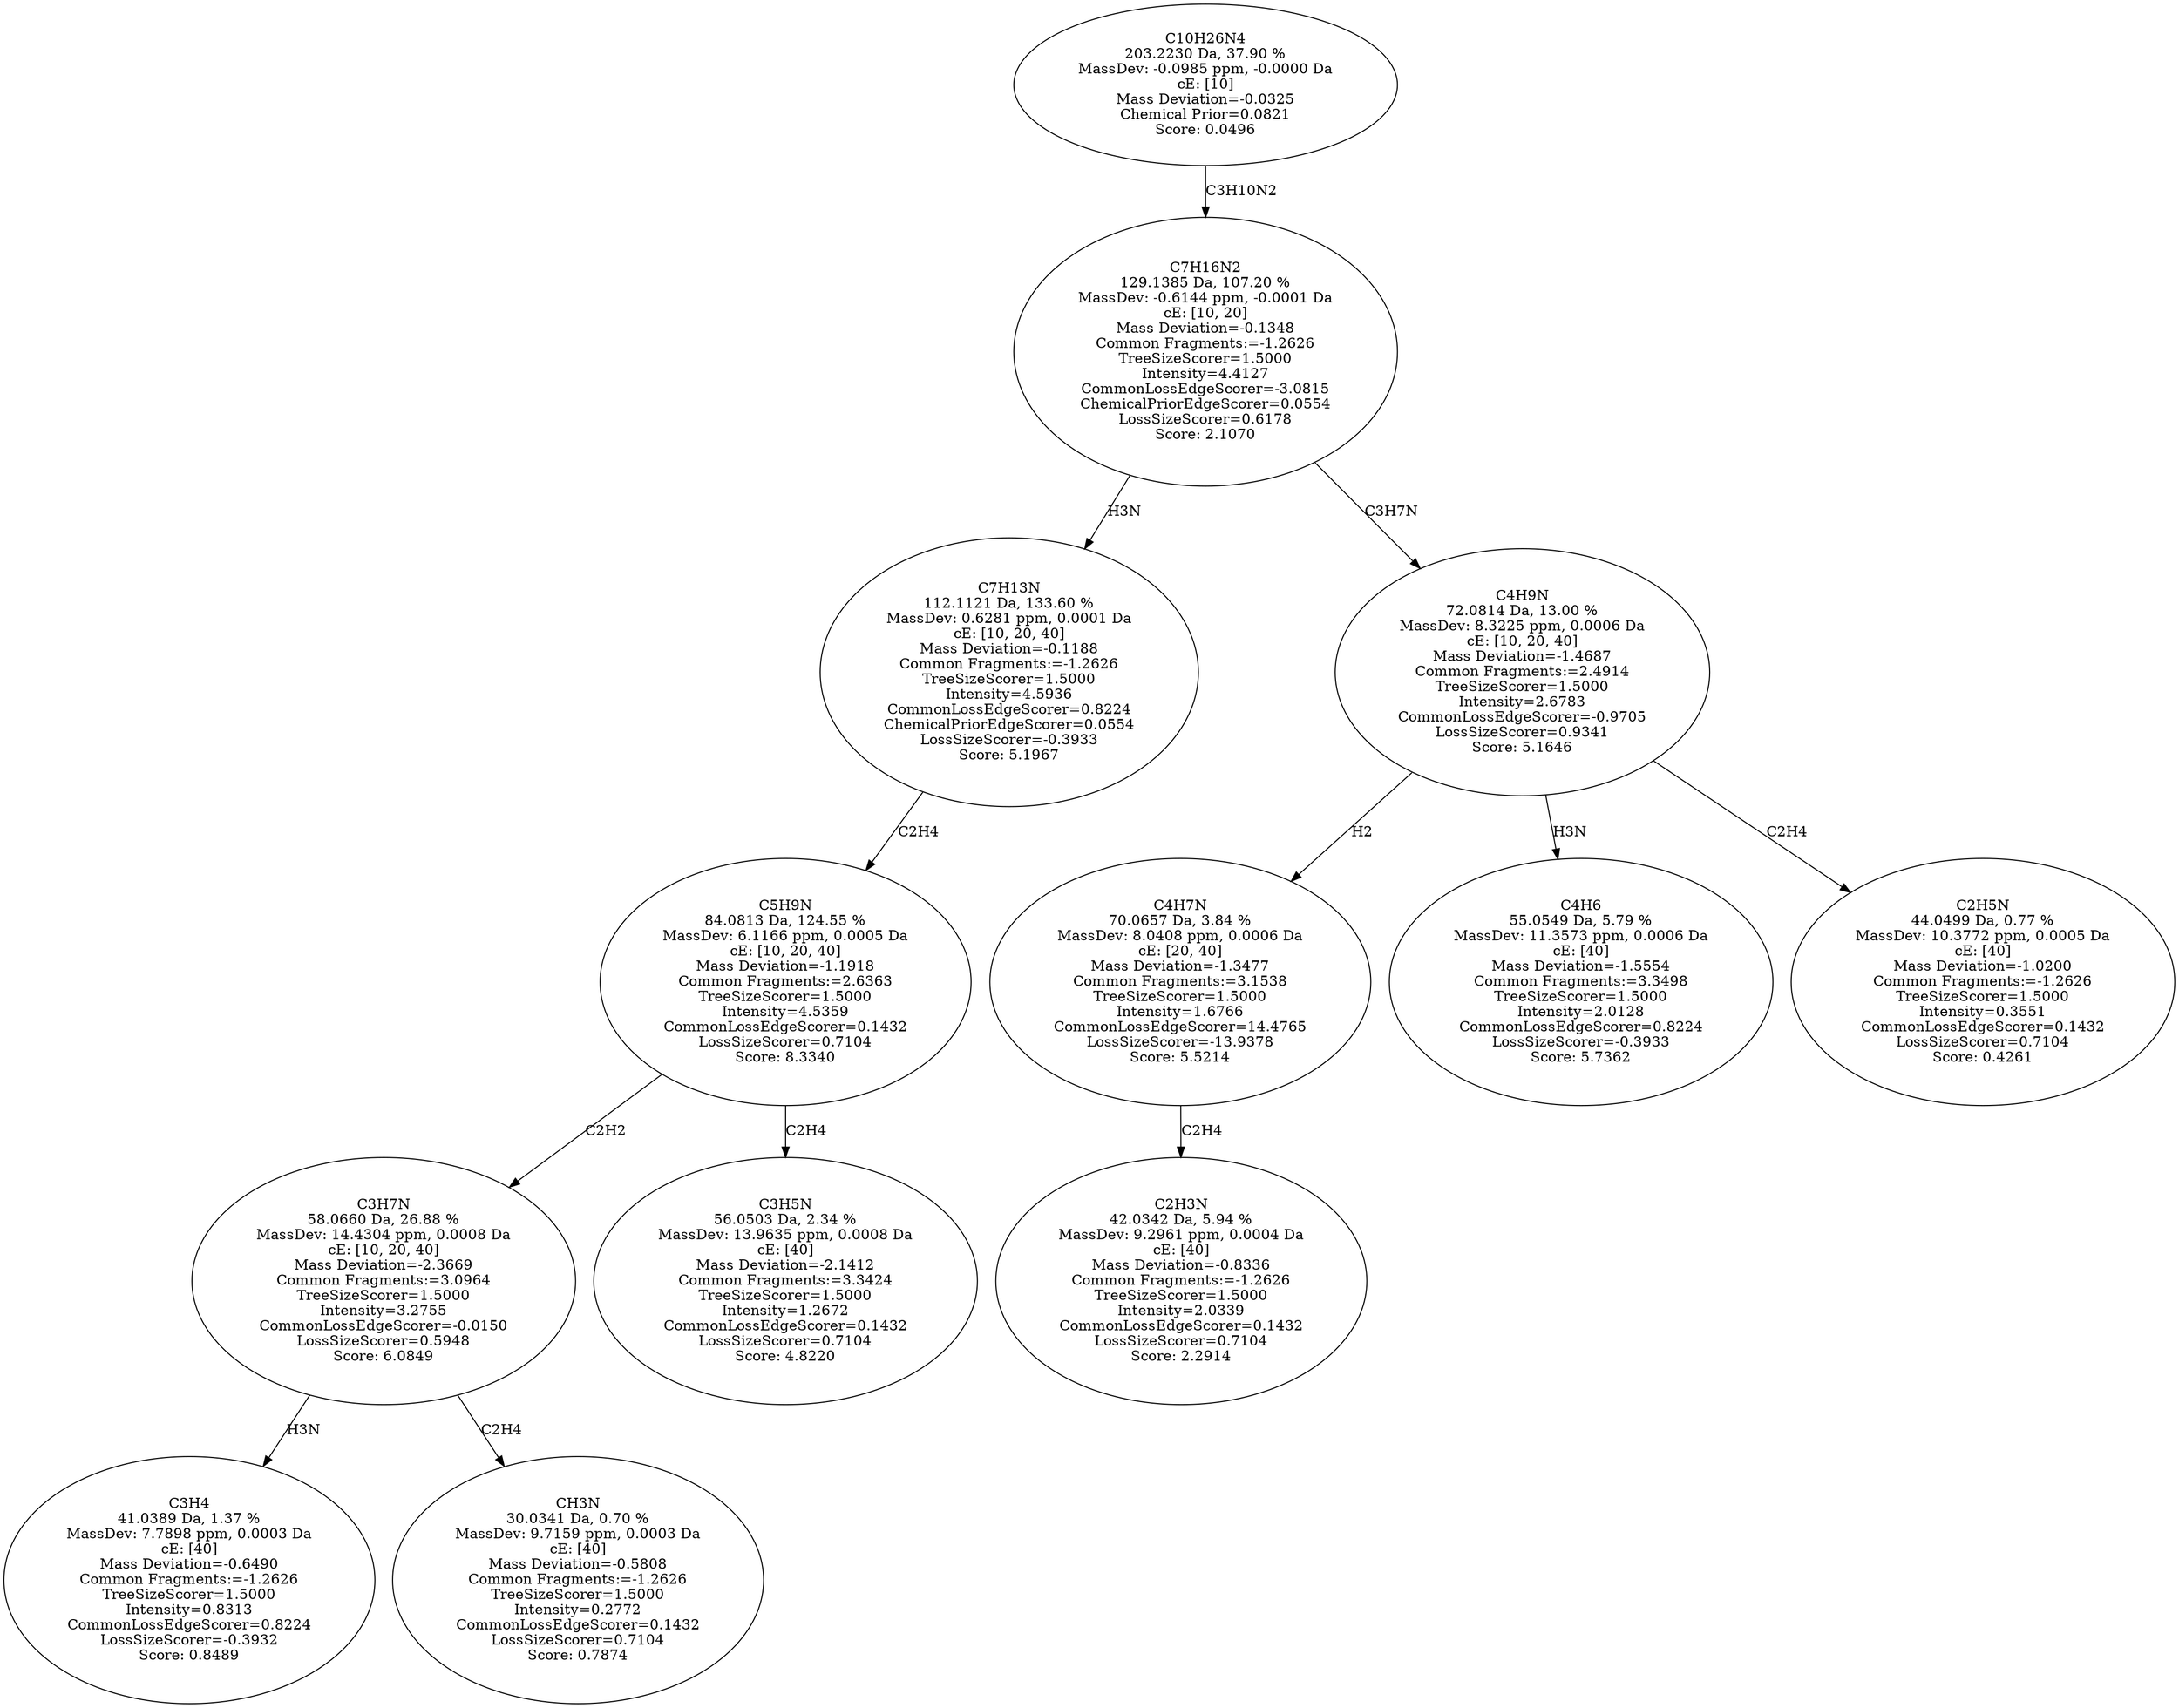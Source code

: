 strict digraph {
v1 [label="C3H4\n41.0389 Da, 1.37 %\nMassDev: 7.7898 ppm, 0.0003 Da\ncE: [40]\nMass Deviation=-0.6490\nCommon Fragments:=-1.2626\nTreeSizeScorer=1.5000\nIntensity=0.8313\nCommonLossEdgeScorer=0.8224\nLossSizeScorer=-0.3932\nScore: 0.8489"];
v2 [label="CH3N\n30.0341 Da, 0.70 %\nMassDev: 9.7159 ppm, 0.0003 Da\ncE: [40]\nMass Deviation=-0.5808\nCommon Fragments:=-1.2626\nTreeSizeScorer=1.5000\nIntensity=0.2772\nCommonLossEdgeScorer=0.1432\nLossSizeScorer=0.7104\nScore: 0.7874"];
v3 [label="C3H7N\n58.0660 Da, 26.88 %\nMassDev: 14.4304 ppm, 0.0008 Da\ncE: [10, 20, 40]\nMass Deviation=-2.3669\nCommon Fragments:=3.0964\nTreeSizeScorer=1.5000\nIntensity=3.2755\nCommonLossEdgeScorer=-0.0150\nLossSizeScorer=0.5948\nScore: 6.0849"];
v4 [label="C3H5N\n56.0503 Da, 2.34 %\nMassDev: 13.9635 ppm, 0.0008 Da\ncE: [40]\nMass Deviation=-2.1412\nCommon Fragments:=3.3424\nTreeSizeScorer=1.5000\nIntensity=1.2672\nCommonLossEdgeScorer=0.1432\nLossSizeScorer=0.7104\nScore: 4.8220"];
v5 [label="C5H9N\n84.0813 Da, 124.55 %\nMassDev: 6.1166 ppm, 0.0005 Da\ncE: [10, 20, 40]\nMass Deviation=-1.1918\nCommon Fragments:=2.6363\nTreeSizeScorer=1.5000\nIntensity=4.5359\nCommonLossEdgeScorer=0.1432\nLossSizeScorer=0.7104\nScore: 8.3340"];
v6 [label="C7H13N\n112.1121 Da, 133.60 %\nMassDev: 0.6281 ppm, 0.0001 Da\ncE: [10, 20, 40]\nMass Deviation=-0.1188\nCommon Fragments:=-1.2626\nTreeSizeScorer=1.5000\nIntensity=4.5936\nCommonLossEdgeScorer=0.8224\nChemicalPriorEdgeScorer=0.0554\nLossSizeScorer=-0.3933\nScore: 5.1967"];
v7 [label="C2H3N\n42.0342 Da, 5.94 %\nMassDev: 9.2961 ppm, 0.0004 Da\ncE: [40]\nMass Deviation=-0.8336\nCommon Fragments:=-1.2626\nTreeSizeScorer=1.5000\nIntensity=2.0339\nCommonLossEdgeScorer=0.1432\nLossSizeScorer=0.7104\nScore: 2.2914"];
v8 [label="C4H7N\n70.0657 Da, 3.84 %\nMassDev: 8.0408 ppm, 0.0006 Da\ncE: [20, 40]\nMass Deviation=-1.3477\nCommon Fragments:=3.1538\nTreeSizeScorer=1.5000\nIntensity=1.6766\nCommonLossEdgeScorer=14.4765\nLossSizeScorer=-13.9378\nScore: 5.5214"];
v9 [label="C4H6\n55.0549 Da, 5.79 %\nMassDev: 11.3573 ppm, 0.0006 Da\ncE: [40]\nMass Deviation=-1.5554\nCommon Fragments:=3.3498\nTreeSizeScorer=1.5000\nIntensity=2.0128\nCommonLossEdgeScorer=0.8224\nLossSizeScorer=-0.3933\nScore: 5.7362"];
v10 [label="C2H5N\n44.0499 Da, 0.77 %\nMassDev: 10.3772 ppm, 0.0005 Da\ncE: [40]\nMass Deviation=-1.0200\nCommon Fragments:=-1.2626\nTreeSizeScorer=1.5000\nIntensity=0.3551\nCommonLossEdgeScorer=0.1432\nLossSizeScorer=0.7104\nScore: 0.4261"];
v11 [label="C4H9N\n72.0814 Da, 13.00 %\nMassDev: 8.3225 ppm, 0.0006 Da\ncE: [10, 20, 40]\nMass Deviation=-1.4687\nCommon Fragments:=2.4914\nTreeSizeScorer=1.5000\nIntensity=2.6783\nCommonLossEdgeScorer=-0.9705\nLossSizeScorer=0.9341\nScore: 5.1646"];
v12 [label="C7H16N2\n129.1385 Da, 107.20 %\nMassDev: -0.6144 ppm, -0.0001 Da\ncE: [10, 20]\nMass Deviation=-0.1348\nCommon Fragments:=-1.2626\nTreeSizeScorer=1.5000\nIntensity=4.4127\nCommonLossEdgeScorer=-3.0815\nChemicalPriorEdgeScorer=0.0554\nLossSizeScorer=0.6178\nScore: 2.1070"];
v13 [label="C10H26N4\n203.2230 Da, 37.90 %\nMassDev: -0.0985 ppm, -0.0000 Da\ncE: [10]\nMass Deviation=-0.0325\nChemical Prior=0.0821\nScore: 0.0496"];
v3 -> v1 [label="H3N"];
v3 -> v2 [label="C2H4"];
v5 -> v3 [label="C2H2"];
v5 -> v4 [label="C2H4"];
v6 -> v5 [label="C2H4"];
v12 -> v6 [label="H3N"];
v8 -> v7 [label="C2H4"];
v11 -> v8 [label="H2"];
v11 -> v9 [label="H3N"];
v11 -> v10 [label="C2H4"];
v12 -> v11 [label="C3H7N"];
v13 -> v12 [label="C3H10N2"];
}